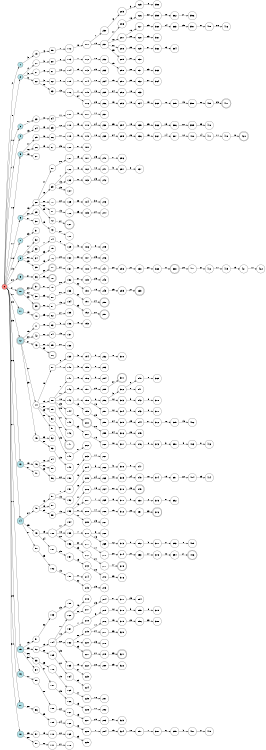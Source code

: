 digraph APTA {
__start0 [label="" shape="none"];

rankdir=LR;
size="8,5";

s0 [style="filled", color="black", fillcolor="#ff817b" shape="circle", label="0"];
s1 [style="filled", color="black", fillcolor="powderblue" shape="circle", label="1"];
s2 [style="filled", color="black", fillcolor="powderblue" shape="circle", label="2"];
s3 [style="filled", color="black", fillcolor="powderblue" shape="circle", label="3"];
s4 [style="filled", color="black", fillcolor="powderblue" shape="circle", label="4"];
s5 [style="filled", color="black", fillcolor="powderblue" shape="circle", label="5"];
s6 [style="filled", color="black", fillcolor="powderblue" shape="circle", label="6"];
s7 [style="filled", color="black", fillcolor="powderblue" shape="circle", label="7"];
s8 [style="filled", color="black", fillcolor="powderblue" shape="circle", label="8"];
s9 [style="rounded,filled", color="black", fillcolor="powderblue" shape="doublecircle", label="9"];
s10 [style="rounded,filled", color="black", fillcolor="powderblue" shape="doublecircle", label="10"];
s11 [style="filled", color="black", fillcolor="powderblue" shape="circle", label="11"];
s12 [style="rounded,filled", color="black", fillcolor="powderblue" shape="doublecircle", label="12"];
s13 [style="filled", color="black", fillcolor="powderblue" shape="circle", label="13"];
s14 [style="filled", color="black", fillcolor="powderblue" shape="circle", label="14"];
s15 [style="filled", color="black", fillcolor="powderblue" shape="circle", label="15"];
s16 [style="filled", color="black", fillcolor="powderblue" shape="circle", label="16"];
s17 [style="filled", color="black", fillcolor="powderblue" shape="circle", label="17"];
s18 [style="filled", color="black", fillcolor="powderblue" shape="circle", label="18"];
s19 [style="filled", color="black", fillcolor="white" shape="circle", label="19"];
s20 [style="filled", color="black", fillcolor="white" shape="circle", label="20"];
s21 [style="filled", color="black", fillcolor="white" shape="circle", label="21"];
s22 [style="filled", color="black", fillcolor="white" shape="circle", label="22"];
s23 [style="filled", color="black", fillcolor="white" shape="circle", label="23"];
s24 [style="filled", color="black", fillcolor="white" shape="circle", label="24"];
s25 [style="filled", color="black", fillcolor="white" shape="circle", label="25"];
s26 [style="filled", color="black", fillcolor="white" shape="circle", label="26"];
s27 [style="filled", color="black", fillcolor="white" shape="circle", label="27"];
s28 [style="filled", color="black", fillcolor="white" shape="circle", label="28"];
s29 [style="filled", color="black", fillcolor="white" shape="circle", label="29"];
s30 [style="filled", color="black", fillcolor="white" shape="circle", label="30"];
s31 [style="filled", color="black", fillcolor="white" shape="circle", label="31"];
s32 [style="filled", color="black", fillcolor="white" shape="circle", label="32"];
s33 [style="filled", color="black", fillcolor="white" shape="circle", label="33"];
s34 [style="filled", color="black", fillcolor="white" shape="circle", label="34"];
s35 [style="filled", color="black", fillcolor="white" shape="circle", label="35"];
s36 [style="filled", color="black", fillcolor="white" shape="circle", label="36"];
s37 [style="rounded,filled", color="black", fillcolor="white" shape="doublecircle", label="37"];
s38 [style="filled", color="black", fillcolor="white" shape="circle", label="38"];
s39 [style="rounded,filled", color="black", fillcolor="white" shape="doublecircle", label="39"];
s40 [style="filled", color="black", fillcolor="white" shape="circle", label="40"];
s41 [style="filled", color="black", fillcolor="white" shape="circle", label="41"];
s42 [style="filled", color="black", fillcolor="white" shape="circle", label="42"];
s43 [style="filled", color="black", fillcolor="white" shape="circle", label="43"];
s44 [style="filled", color="black", fillcolor="white" shape="circle", label="44"];
s45 [style="filled", color="black", fillcolor="white" shape="circle", label="45"];
s46 [style="filled", color="black", fillcolor="white" shape="circle", label="46"];
s47 [style="filled", color="black", fillcolor="white" shape="circle", label="47"];
s48 [style="filled", color="black", fillcolor="white" shape="circle", label="48"];
s49 [style="filled", color="black", fillcolor="white" shape="circle", label="49"];
s50 [style="filled", color="black", fillcolor="white" shape="circle", label="50"];
s51 [style="filled", color="black", fillcolor="white" shape="circle", label="51"];
s52 [style="filled", color="black", fillcolor="white" shape="circle", label="52"];
s53 [style="filled", color="black", fillcolor="white" shape="circle", label="53"];
s54 [style="filled", color="black", fillcolor="white" shape="circle", label="54"];
s55 [style="filled", color="black", fillcolor="white" shape="circle", label="55"];
s56 [style="filled", color="black", fillcolor="white" shape="circle", label="56"];
s57 [style="filled", color="black", fillcolor="white" shape="circle", label="57"];
s58 [style="filled", color="black", fillcolor="white" shape="circle", label="58"];
s59 [style="filled", color="black", fillcolor="white" shape="circle", label="59"];
s60 [style="filled", color="black", fillcolor="white" shape="circle", label="60"];
s61 [style="filled", color="black", fillcolor="white" shape="circle", label="61"];
s62 [style="filled", color="black", fillcolor="white" shape="circle", label="62"];
s63 [style="filled", color="black", fillcolor="white" shape="circle", label="63"];
s64 [style="filled", color="black", fillcolor="white" shape="circle", label="64"];
s65 [style="filled", color="black", fillcolor="white" shape="circle", label="65"];
s66 [style="filled", color="black", fillcolor="white" shape="circle", label="66"];
s67 [style="filled", color="black", fillcolor="white" shape="circle", label="67"];
s68 [style="filled", color="black", fillcolor="white" shape="circle", label="68"];
s69 [style="filled", color="black", fillcolor="white" shape="circle", label="69"];
s70 [style="filled", color="black", fillcolor="white" shape="circle", label="70"];
s71 [style="filled", color="black", fillcolor="white" shape="circle", label="71"];
s72 [style="filled", color="black", fillcolor="white" shape="circle", label="72"];
s73 [style="filled", color="black", fillcolor="white" shape="circle", label="73"];
s74 [style="filled", color="black", fillcolor="white" shape="circle", label="74"];
s75 [style="filled", color="black", fillcolor="white" shape="circle", label="75"];
s76 [style="filled", color="black", fillcolor="white" shape="circle", label="76"];
s77 [style="rounded,filled", color="black", fillcolor="white" shape="doublecircle", label="77"];
s78 [style="rounded,filled", color="black", fillcolor="white" shape="doublecircle", label="78"];
s79 [style="filled", color="black", fillcolor="white" shape="circle", label="79"];
s80 [style="filled", color="black", fillcolor="white" shape="circle", label="80"];
s81 [style="filled", color="black", fillcolor="white" shape="circle", label="81"];
s82 [style="filled", color="black", fillcolor="white" shape="circle", label="82"];
s83 [style="filled", color="black", fillcolor="white" shape="circle", label="83"];
s84 [style="filled", color="black", fillcolor="white" shape="circle", label="84"];
s85 [style="filled", color="black", fillcolor="white" shape="circle", label="85"];
s86 [style="rounded,filled", color="black", fillcolor="white" shape="doublecircle", label="86"];
s87 [style="filled", color="black", fillcolor="white" shape="circle", label="87"];
s88 [style="filled", color="black", fillcolor="white" shape="circle", label="88"];
s89 [style="filled", color="black", fillcolor="white" shape="circle", label="89"];
s90 [style="filled", color="black", fillcolor="white" shape="circle", label="90"];
s91 [style="filled", color="black", fillcolor="white" shape="circle", label="91"];
s92 [style="filled", color="black", fillcolor="white" shape="circle", label="92"];
s93 [style="filled", color="black", fillcolor="white" shape="circle", label="93"];
s94 [style="filled", color="black", fillcolor="white" shape="circle", label="94"];
s95 [style="filled", color="black", fillcolor="white" shape="circle", label="95"];
s96 [style="filled", color="black", fillcolor="white" shape="circle", label="96"];
s97 [style="filled", color="black", fillcolor="white" shape="circle", label="97"];
s98 [style="filled", color="black", fillcolor="white" shape="circle", label="98"];
s99 [style="filled", color="black", fillcolor="white" shape="circle", label="99"];
s100 [style="filled", color="black", fillcolor="white" shape="circle", label="100"];
s101 [style="filled", color="black", fillcolor="white" shape="circle", label="101"];
s102 [style="filled", color="black", fillcolor="white" shape="circle", label="102"];
s103 [style="filled", color="black", fillcolor="white" shape="circle", label="103"];
s104 [style="filled", color="black", fillcolor="white" shape="circle", label="104"];
s105 [style="filled", color="black", fillcolor="white" shape="circle", label="105"];
s106 [style="filled", color="black", fillcolor="white" shape="circle", label="106"];
s107 [style="filled", color="black", fillcolor="white" shape="circle", label="107"];
s108 [style="filled", color="black", fillcolor="white" shape="circle", label="108"];
s109 [style="filled", color="black", fillcolor="white" shape="circle", label="109"];
s110 [style="filled", color="black", fillcolor="white" shape="circle", label="110"];
s111 [style="filled", color="black", fillcolor="white" shape="circle", label="111"];
s112 [style="filled", color="black", fillcolor="white" shape="circle", label="112"];
s113 [style="filled", color="black", fillcolor="white" shape="circle", label="113"];
s114 [style="filled", color="black", fillcolor="white" shape="circle", label="114"];
s115 [style="filled", color="black", fillcolor="white" shape="circle", label="115"];
s116 [style="filled", color="black", fillcolor="white" shape="circle", label="116"];
s117 [style="filled", color="black", fillcolor="white" shape="circle", label="117"];
s118 [style="filled", color="black", fillcolor="white" shape="circle", label="118"];
s119 [style="filled", color="black", fillcolor="white" shape="circle", label="119"];
s120 [style="filled", color="black", fillcolor="white" shape="circle", label="120"];
s121 [style="filled", color="black", fillcolor="white" shape="circle", label="121"];
s122 [style="filled", color="black", fillcolor="white" shape="circle", label="122"];
s123 [style="filled", color="black", fillcolor="white" shape="circle", label="123"];
s124 [style="filled", color="black", fillcolor="white" shape="circle", label="124"];
s125 [style="filled", color="black", fillcolor="white" shape="circle", label="125"];
s126 [style="filled", color="black", fillcolor="white" shape="circle", label="126"];
s127 [style="rounded,filled", color="black", fillcolor="white" shape="doublecircle", label="127"];
s128 [style="filled", color="black", fillcolor="white" shape="circle", label="128"];
s129 [style="filled", color="black", fillcolor="white" shape="circle", label="129"];
s130 [style="filled", color="black", fillcolor="white" shape="circle", label="130"];
s131 [style="filled", color="black", fillcolor="white" shape="circle", label="131"];
s132 [style="filled", color="black", fillcolor="white" shape="circle", label="132"];
s133 [style="filled", color="black", fillcolor="white" shape="circle", label="133"];
s134 [style="filled", color="black", fillcolor="white" shape="circle", label="134"];
s135 [style="filled", color="black", fillcolor="white" shape="circle", label="135"];
s136 [style="filled", color="black", fillcolor="white" shape="circle", label="136"];
s137 [style="filled", color="black", fillcolor="white" shape="circle", label="137"];
s138 [style="filled", color="black", fillcolor="white" shape="circle", label="138"];
s139 [style="filled", color="black", fillcolor="white" shape="circle", label="139"];
s140 [style="filled", color="black", fillcolor="white" shape="circle", label="140"];
s141 [style="filled", color="black", fillcolor="white" shape="circle", label="141"];
s142 [style="filled", color="black", fillcolor="white" shape="circle", label="142"];
s143 [style="filled", color="black", fillcolor="white" shape="circle", label="143"];
s144 [style="filled", color="black", fillcolor="white" shape="circle", label="144"];
s145 [style="filled", color="black", fillcolor="white" shape="circle", label="145"];
s146 [style="filled", color="black", fillcolor="white" shape="circle", label="146"];
s147 [style="rounded,filled", color="black", fillcolor="white" shape="doublecircle", label="147"];
s148 [style="filled", color="black", fillcolor="white" shape="circle", label="148"];
s149 [style="filled", color="black", fillcolor="white" shape="circle", label="149"];
s150 [style="filled", color="black", fillcolor="white" shape="circle", label="150"];
s151 [style="filled", color="black", fillcolor="white" shape="circle", label="151"];
s152 [style="filled", color="black", fillcolor="white" shape="circle", label="152"];
s153 [style="filled", color="black", fillcolor="white" shape="circle", label="153"];
s154 [style="filled", color="black", fillcolor="white" shape="circle", label="154"];
s155 [style="filled", color="black", fillcolor="white" shape="circle", label="155"];
s156 [style="filled", color="black", fillcolor="white" shape="circle", label="156"];
s157 [style="filled", color="black", fillcolor="white" shape="circle", label="157"];
s158 [style="filled", color="black", fillcolor="white" shape="circle", label="158"];
s159 [style="filled", color="black", fillcolor="white" shape="circle", label="159"];
s160 [style="rounded,filled", color="black", fillcolor="white" shape="doublecircle", label="160"];
s161 [style="filled", color="black", fillcolor="white" shape="circle", label="161"];
s162 [style="filled", color="black", fillcolor="white" shape="circle", label="162"];
s163 [style="filled", color="black", fillcolor="white" shape="circle", label="163"];
s164 [style="filled", color="black", fillcolor="white" shape="circle", label="164"];
s165 [style="filled", color="black", fillcolor="white" shape="circle", label="165"];
s166 [style="filled", color="black", fillcolor="white" shape="circle", label="166"];
s167 [style="filled", color="black", fillcolor="white" shape="circle", label="167"];
s168 [style="filled", color="black", fillcolor="white" shape="circle", label="168"];
s169 [style="filled", color="black", fillcolor="white" shape="circle", label="169"];
s170 [style="filled", color="black", fillcolor="white" shape="circle", label="170"];
s171 [style="filled", color="black", fillcolor="white" shape="circle", label="171"];
s172 [style="filled", color="black", fillcolor="white" shape="circle", label="172"];
s173 [style="filled", color="black", fillcolor="white" shape="circle", label="173"];
s174 [style="filled", color="black", fillcolor="white" shape="circle", label="174"];
s175 [style="filled", color="black", fillcolor="white" shape="circle", label="175"];
s176 [style="filled", color="black", fillcolor="white" shape="circle", label="176"];
s177 [style="filled", color="black", fillcolor="white" shape="circle", label="177"];
s178 [style="filled", color="black", fillcolor="white" shape="circle", label="178"];
s179 [style="filled", color="black", fillcolor="white" shape="circle", label="179"];
s180 [style="filled", color="black", fillcolor="white" shape="circle", label="180"];
s181 [style="filled", color="black", fillcolor="white" shape="circle", label="181"];
s182 [style="filled", color="black", fillcolor="white" shape="circle", label="182"];
s183 [style="filled", color="black", fillcolor="white" shape="circle", label="183"];
s184 [style="filled", color="black", fillcolor="white" shape="circle", label="184"];
s185 [style="filled", color="black", fillcolor="white" shape="circle", label="185"];
s186 [style="filled", color="black", fillcolor="white" shape="circle", label="186"];
s187 [style="filled", color="black", fillcolor="white" shape="circle", label="187"];
s188 [style="filled", color="black", fillcolor="white" shape="circle", label="188"];
s189 [style="filled", color="black", fillcolor="white" shape="circle", label="189"];
s190 [style="filled", color="black", fillcolor="white" shape="circle", label="190"];
s191 [style="filled", color="black", fillcolor="white" shape="circle", label="191"];
s192 [style="filled", color="black", fillcolor="white" shape="circle", label="192"];
s193 [style="filled", color="black", fillcolor="white" shape="circle", label="193"];
s194 [style="filled", color="black", fillcolor="white" shape="circle", label="194"];
s195 [style="filled", color="black", fillcolor="white" shape="circle", label="195"];
s196 [style="filled", color="black", fillcolor="white" shape="circle", label="196"];
s197 [style="filled", color="black", fillcolor="white" shape="circle", label="197"];
s198 [style="filled", color="black", fillcolor="white" shape="circle", label="198"];
s199 [style="filled", color="black", fillcolor="white" shape="circle", label="199"];
s200 [style="rounded,filled", color="black", fillcolor="white" shape="doublecircle", label="200"];
s201 [style="filled", color="black", fillcolor="white" shape="circle", label="201"];
s202 [style="filled", color="black", fillcolor="white" shape="circle", label="202"];
s203 [style="filled", color="black", fillcolor="white" shape="circle", label="203"];
s204 [style="filled", color="black", fillcolor="white" shape="circle", label="204"];
s205 [style="filled", color="black", fillcolor="white" shape="circle", label="205"];
s206 [style="filled", color="black", fillcolor="white" shape="circle", label="206"];
s207 [style="filled", color="black", fillcolor="white" shape="circle", label="207"];
s208 [style="filled", color="black", fillcolor="white" shape="circle", label="208"];
s209 [style="filled", color="black", fillcolor="white" shape="circle", label="209"];
s210 [style="filled", color="black", fillcolor="white" shape="circle", label="210"];
s211 [style="filled", color="black", fillcolor="white" shape="circle", label="211"];
s212 [style="filled", color="black", fillcolor="white" shape="circle", label="212"];
s213 [style="filled", color="black", fillcolor="white" shape="circle", label="213"];
s214 [style="filled", color="black", fillcolor="white" shape="circle", label="214"];
s215 [style="filled", color="black", fillcolor="white" shape="circle", label="215"];
s216 [style="filled", color="black", fillcolor="white" shape="circle", label="216"];
s217 [style="filled", color="black", fillcolor="white" shape="circle", label="217"];
s218 [style="filled", color="black", fillcolor="white" shape="circle", label="218"];
s219 [style="filled", color="black", fillcolor="white" shape="circle", label="219"];
s220 [style="filled", color="black", fillcolor="white" shape="circle", label="220"];
s221 [style="rounded,filled", color="black", fillcolor="white" shape="doublecircle", label="221"];
s222 [style="filled", color="black", fillcolor="white" shape="circle", label="222"];
s223 [style="filled", color="black", fillcolor="white" shape="circle", label="223"];
s224 [style="filled", color="black", fillcolor="white" shape="circle", label="224"];
s225 [style="filled", color="black", fillcolor="white" shape="circle", label="225"];
s226 [style="filled", color="black", fillcolor="white" shape="circle", label="226"];
s227 [style="filled", color="black", fillcolor="white" shape="circle", label="227"];
s228 [style="filled", color="black", fillcolor="white" shape="circle", label="228"];
s229 [style="filled", color="black", fillcolor="white" shape="circle", label="229"];
s230 [style="filled", color="black", fillcolor="white" shape="circle", label="230"];
s231 [style="filled", color="black", fillcolor="white" shape="circle", label="231"];
s232 [style="filled", color="black", fillcolor="white" shape="circle", label="232"];
s233 [style="filled", color="black", fillcolor="white" shape="circle", label="233"];
s234 [style="filled", color="black", fillcolor="white" shape="circle", label="234"];
s235 [style="filled", color="black", fillcolor="white" shape="circle", label="235"];
s236 [style="filled", color="black", fillcolor="white" shape="circle", label="236"];
s237 [style="filled", color="black", fillcolor="white" shape="circle", label="237"];
s238 [style="filled", color="black", fillcolor="white" shape="circle", label="238"];
s239 [style="filled", color="black", fillcolor="white" shape="circle", label="239"];
s240 [style="filled", color="black", fillcolor="white" shape="circle", label="240"];
s241 [style="filled", color="black", fillcolor="white" shape="circle", label="241"];
s242 [style="filled", color="black", fillcolor="white" shape="circle", label="242"];
s243 [style="filled", color="black", fillcolor="white" shape="circle", label="243"];
s244 [style="filled", color="black", fillcolor="white" shape="circle", label="244"];
s245 [style="filled", color="black", fillcolor="white" shape="circle", label="245"];
s246 [style="filled", color="black", fillcolor="white" shape="circle", label="246"];
s247 [style="filled", color="black", fillcolor="white" shape="circle", label="247"];
s248 [style="filled", color="black", fillcolor="white" shape="circle", label="248"];
s249 [style="filled", color="black", fillcolor="white" shape="circle", label="249"];
s250 [style="rounded,filled", color="black", fillcolor="white" shape="doublecircle", label="250"];
s251 [style="rounded,filled", color="black", fillcolor="white" shape="doublecircle", label="251"];
s252 [style="filled", color="black", fillcolor="white" shape="circle", label="252"];
s253 [style="filled", color="black", fillcolor="white" shape="circle", label="253"];
s254 [style="filled", color="black", fillcolor="white" shape="circle", label="254"];
s255 [style="filled", color="black", fillcolor="white" shape="circle", label="255"];
s256 [style="filled", color="black", fillcolor="white" shape="circle", label="256"];
s257 [style="filled", color="black", fillcolor="white" shape="circle", label="257"];
s258 [style="filled", color="black", fillcolor="white" shape="circle", label="258"];
s259 [style="filled", color="black", fillcolor="white" shape="circle", label="259"];
s260 [style="filled", color="black", fillcolor="white" shape="circle", label="260"];
s261 [style="filled", color="black", fillcolor="white" shape="circle", label="261"];
s262 [style="filled", color="black", fillcolor="white" shape="circle", label="262"];
s263 [style="filled", color="black", fillcolor="white" shape="circle", label="263"];
s264 [style="filled", color="black", fillcolor="white" shape="circle", label="264"];
s265 [style="filled", color="black", fillcolor="white" shape="circle", label="265"];
s266 [style="filled", color="black", fillcolor="white" shape="circle", label="266"];
s267 [style="filled", color="black", fillcolor="white" shape="circle", label="267"];
s268 [style="filled", color="black", fillcolor="white" shape="circle", label="268"];
s269 [style="filled", color="black", fillcolor="white" shape="circle", label="269"];
s270 [style="filled", color="black", fillcolor="white" shape="circle", label="270"];
s271 [style="filled", color="black", fillcolor="white" shape="circle", label="271"];
s272 [style="filled", color="black", fillcolor="white" shape="circle", label="272"];
s273 [style="filled", color="black", fillcolor="white" shape="circle", label="273"];
s274 [style="filled", color="black", fillcolor="white" shape="circle", label="274"];
s275 [style="filled", color="black", fillcolor="white" shape="circle", label="275"];
s276 [style="filled", color="black", fillcolor="white" shape="circle", label="276"];
s277 [style="filled", color="black", fillcolor="white" shape="circle", label="277"];
s278 [style="filled", color="black", fillcolor="white" shape="circle", label="278"];
s279 [style="filled", color="black", fillcolor="white" shape="circle", label="279"];
s280 [style="filled", color="black", fillcolor="white" shape="circle", label="280"];
s281 [style="filled", color="black", fillcolor="white" shape="circle", label="281"];
s282 [style="filled", color="black", fillcolor="white" shape="circle", label="282"];
s283 [style="filled", color="black", fillcolor="white" shape="circle", label="283"];
s284 [style="filled", color="black", fillcolor="white" shape="circle", label="284"];
s285 [style="filled", color="black", fillcolor="white" shape="circle", label="285"];
s286 [style="filled", color="black", fillcolor="white" shape="circle", label="286"];
s287 [style="filled", color="black", fillcolor="white" shape="circle", label="287"];
s288 [style="filled", color="black", fillcolor="white" shape="circle", label="288"];
s289 [style="filled", color="black", fillcolor="white" shape="circle", label="289"];
s290 [style="filled", color="black", fillcolor="white" shape="circle", label="290"];
s291 [style="filled", color="black", fillcolor="white" shape="circle", label="291"];
s292 [style="filled", color="black", fillcolor="white" shape="circle", label="292"];
s293 [style="filled", color="black", fillcolor="white" shape="circle", label="293"];
s294 [style="filled", color="black", fillcolor="white" shape="circle", label="294"];
s295 [style="filled", color="black", fillcolor="white" shape="circle", label="295"];
s296 [style="filled", color="black", fillcolor="white" shape="circle", label="296"];
s297 [style="filled", color="black", fillcolor="white" shape="circle", label="297"];
s298 [style="filled", color="black", fillcolor="white" shape="circle", label="298"];
s299 [style="filled", color="black", fillcolor="white" shape="circle", label="299"];
s300 [style="filled", color="black", fillcolor="white" shape="circle", label="300"];
s301 [style="rounded,filled", color="black", fillcolor="white" shape="doublecircle", label="301"];
s302 [style="filled", color="black", fillcolor="white" shape="circle", label="302"];
s303 [style="filled", color="black", fillcolor="white" shape="circle", label="303"];
s304 [style="filled", color="black", fillcolor="white" shape="circle", label="304"];
s305 [style="filled", color="black", fillcolor="white" shape="circle", label="305"];
s306 [style="filled", color="black", fillcolor="white" shape="circle", label="306"];
s307 [style="filled", color="black", fillcolor="white" shape="circle", label="307"];
s308 [style="filled", color="black", fillcolor="white" shape="circle", label="308"];
s309 [style="filled", color="black", fillcolor="white" shape="circle", label="309"];
s310 [style="filled", color="black", fillcolor="white" shape="circle", label="310"];
s311 [style="filled", color="black", fillcolor="white" shape="circle", label="311"];
s312 [style="filled", color="black", fillcolor="white" shape="circle", label="312"];
s313 [style="filled", color="black", fillcolor="white" shape="circle", label="313"];
s314 [style="filled", color="black", fillcolor="white" shape="circle", label="314"];
s315 [style="rounded,filled", color="black", fillcolor="white" shape="doublecircle", label="315"];
s316 [style="filled", color="black", fillcolor="white" shape="circle", label="316"];
s317 [style="filled", color="black", fillcolor="white" shape="circle", label="317"];
s318 [style="filled", color="black", fillcolor="white" shape="circle", label="318"];
s319 [style="filled", color="black", fillcolor="white" shape="circle", label="319"];
s320 [style="filled", color="black", fillcolor="white" shape="circle", label="320"];
s321 [style="rounded,filled", color="black", fillcolor="white" shape="doublecircle", label="321"];
s322 [style="filled", color="black", fillcolor="white" shape="circle", label="322"];
s323 [style="filled", color="black", fillcolor="white" shape="circle", label="323"];
s324 [style="filled", color="black", fillcolor="white" shape="circle", label="324"];
s325 [style="filled", color="black", fillcolor="white" shape="circle", label="325"];
s326 [style="filled", color="black", fillcolor="white" shape="circle", label="326"];
s327 [style="filled", color="black", fillcolor="white" shape="circle", label="327"];
s328 [style="filled", color="black", fillcolor="white" shape="circle", label="328"];
s329 [style="filled", color="black", fillcolor="white" shape="circle", label="329"];
s330 [style="filled", color="black", fillcolor="white" shape="circle", label="330"];
s331 [style="filled", color="black", fillcolor="white" shape="circle", label="331"];
s332 [style="filled", color="black", fillcolor="white" shape="circle", label="332"];
s333 [style="filled", color="black", fillcolor="white" shape="circle", label="333"];
s334 [style="filled", color="black", fillcolor="white" shape="circle", label="334"];
s335 [style="filled", color="black", fillcolor="white" shape="circle", label="335"];
s336 [style="filled", color="black", fillcolor="white" shape="circle", label="336"];
s337 [style="filled", color="black", fillcolor="white" shape="circle", label="337"];
s338 [style="filled", color="black", fillcolor="white" shape="circle", label="338"];
s339 [style="rounded,filled", color="black", fillcolor="white" shape="doublecircle", label="339"];
s340 [style="filled", color="black", fillcolor="white" shape="circle", label="340"];
s341 [style="filled", color="black", fillcolor="white" shape="circle", label="341"];
s342 [style="filled", color="black", fillcolor="white" shape="circle", label="342"];
s343 [style="filled", color="black", fillcolor="white" shape="circle", label="343"];
s344 [style="filled", color="black", fillcolor="white" shape="circle", label="344"];
s345 [style="filled", color="black", fillcolor="white" shape="circle", label="345"];
s346 [style="filled", color="black", fillcolor="white" shape="circle", label="346"];
s347 [style="filled", color="black", fillcolor="white" shape="circle", label="347"];
s348 [style="filled", color="black", fillcolor="white" shape="circle", label="348"];
s349 [style="rounded,filled", color="black", fillcolor="white" shape="doublecircle", label="349"];
s350 [style="filled", color="black", fillcolor="white" shape="circle", label="350"];
s351 [style="filled", color="black", fillcolor="white" shape="circle", label="351"];
s352 [style="filled", color="black", fillcolor="white" shape="circle", label="352"];
s353 [style="filled", color="black", fillcolor="white" shape="circle", label="353"];
s354 [style="filled", color="black", fillcolor="white" shape="circle", label="354"];
s355 [style="filled", color="black", fillcolor="white" shape="circle", label="355"];
s356 [style="filled", color="black", fillcolor="white" shape="circle", label="356"];
s357 [style="filled", color="black", fillcolor="white" shape="circle", label="357"];
s358 [style="filled", color="black", fillcolor="white" shape="circle", label="358"];
s359 [style="filled", color="black", fillcolor="white" shape="circle", label="359"];
s360 [style="filled", color="black", fillcolor="white" shape="circle", label="360"];
s361 [style="filled", color="black", fillcolor="white" shape="circle", label="361"];
s362 [style="filled", color="black", fillcolor="white" shape="circle", label="362"];
s363 [style="filled", color="black", fillcolor="white" shape="circle", label="363"];
s364 [style="filled", color="black", fillcolor="white" shape="circle", label="364"];
s365 [style="filled", color="black", fillcolor="white" shape="circle", label="365"];
s366 [style="filled", color="black", fillcolor="white" shape="circle", label="366"];
s367 [style="filled", color="black", fillcolor="white" shape="circle", label="367"];
s368 [style="filled", color="black", fillcolor="white" shape="circle", label="368"];
s369 [style="filled", color="black", fillcolor="white" shape="circle", label="369"];
s370 [style="filled", color="black", fillcolor="white" shape="circle", label="370"];
s371 [style="filled", color="black", fillcolor="white" shape="circle", label="371"];
s372 [style="filled", color="black", fillcolor="white" shape="circle", label="372"];
s373 [style="filled", color="black", fillcolor="white" shape="circle", label="373"];
s374 [style="filled", color="black", fillcolor="white" shape="circle", label="374"];
s375 [style="filled", color="black", fillcolor="white" shape="circle", label="375"];
s376 [style="rounded,filled", color="black", fillcolor="white" shape="doublecircle", label="376"];
s377 [style="filled", color="black", fillcolor="white" shape="circle", label="377"];
s378 [style="filled", color="black", fillcolor="white" shape="circle", label="378"];
s379 [style="filled", color="black", fillcolor="white" shape="circle", label="379"];
s380 [style="filled", color="black", fillcolor="white" shape="circle", label="380"];
s381 [style="filled", color="black", fillcolor="white" shape="circle", label="381"];
s382 [style="filled", color="black", fillcolor="white" shape="circle", label="382"];
s383 [style="filled", color="black", fillcolor="white" shape="circle", label="383"];
s384 [style="filled", color="black", fillcolor="white" shape="circle", label="384"];
s385 [style="filled", color="black", fillcolor="white" shape="circle", label="385"];
s386 [style="filled", color="black", fillcolor="white" shape="circle", label="386"];
s387 [style="filled", color="black", fillcolor="white" shape="circle", label="387"];
s388 [style="rounded,filled", color="black", fillcolor="white" shape="doublecircle", label="388"];
s389 [style="filled", color="black", fillcolor="white" shape="circle", label="389"];
s390 [style="filled", color="black", fillcolor="white" shape="circle", label="390"];
s391 [style="filled", color="black", fillcolor="white" shape="circle", label="391"];
s392 [style="filled", color="black", fillcolor="white" shape="circle", label="392"];
s393 [style="filled", color="black", fillcolor="white" shape="circle", label="393"];
s394 [style="filled", color="black", fillcolor="white" shape="circle", label="394"];
s395 [style="filled", color="black", fillcolor="white" shape="circle", label="395"];
s396 [style="filled", color="black", fillcolor="white" shape="circle", label="396"];
s397 [style="filled", color="black", fillcolor="white" shape="circle", label="397"];
s398 [style="filled", color="black", fillcolor="white" shape="circle", label="398"];
s399 [style="filled", color="black", fillcolor="white" shape="circle", label="399"];
s400 [style="filled", color="black", fillcolor="white" shape="circle", label="400"];
s401 [style="filled", color="black", fillcolor="white" shape="circle", label="401"];
s402 [style="filled", color="black", fillcolor="white" shape="circle", label="402"];
s403 [style="filled", color="black", fillcolor="white" shape="circle", label="403"];
s404 [style="filled", color="black", fillcolor="white" shape="circle", label="404"];
s405 [style="filled", color="black", fillcolor="white" shape="circle", label="405"];
s406 [style="rounded,filled", color="black", fillcolor="white" shape="doublecircle", label="406"];
s407 [style="filled", color="black", fillcolor="white" shape="circle", label="407"];
s408 [style="filled", color="black", fillcolor="white" shape="circle", label="408"];
s409 [style="filled", color="black", fillcolor="white" shape="circle", label="409"];
s410 [style="filled", color="black", fillcolor="white" shape="circle", label="410"];
s411 [style="filled", color="black", fillcolor="white" shape="circle", label="411"];
s412 [style="filled", color="black", fillcolor="white" shape="circle", label="412"];
s413 [style="filled", color="black", fillcolor="white" shape="circle", label="413"];
s414 [style="filled", color="black", fillcolor="white" shape="circle", label="414"];
s415 [style="filled", color="black", fillcolor="white" shape="circle", label="415"];
s416 [style="filled", color="black", fillcolor="white" shape="circle", label="416"];
s417 [style="rounded,filled", color="black", fillcolor="white" shape="doublecircle", label="417"];
s418 [style="filled", color="black", fillcolor="white" shape="circle", label="418"];
s419 [style="filled", color="black", fillcolor="white" shape="circle", label="419"];
s420 [style="rounded,filled", color="black", fillcolor="white" shape="doublecircle", label="420"];
s421 [style="filled", color="black", fillcolor="white" shape="circle", label="421"];
s422 [style="filled", color="black", fillcolor="white" shape="circle", label="422"];
s0 -> s1 [label="2"];
s0 -> s2 [label="8"];
s0 -> s3 [label="10"];
s0 -> s4 [label="14"];
s0 -> s5 [label="16"];
s0 -> s6 [label="17"];
s0 -> s7 [label="18"];
s0 -> s8 [label="19"];
s0 -> s9 [label="20"];
s0 -> s10 [label="21"];
s0 -> s11 [label="22"];
s0 -> s12 [label="23"];
s0 -> s13 [label="25"];
s0 -> s14 [label="26"];
s0 -> s15 [label="27"];
s0 -> s16 [label="28"];
s0 -> s17 [label="29"];
s0 -> s18 [label="30"];
s1 -> s19 [label="3"];
s2 -> s20 [label="2"];
s2 -> s21 [label="3"];
s2 -> s22 [label="9"];
s3 -> s23 [label="11"];
s4 -> s24 [label="15"];
s5 -> s25 [label="17"];
s5 -> s26 [label="18"];
s5 -> s27 [label="19"];
s6 -> s28 [label="19"];
s6 -> s29 [label="20"];
s6 -> s30 [label="27"];
s7 -> s31 [label="23"];
s8 -> s32 [label="17"];
s8 -> s33 [label="18"];
s8 -> s34 [label="22"];
s8 -> s35 [label="25"];
s9 -> s36 [label="21"];
s10 -> s37 [label="20"];
s10 -> s38 [label="22"];
s10 -> s39 [label="23"];
s11 -> s40 [label="19"];
s12 -> s41 [label="19"];
s12 -> s42 [label="20"];
s12 -> s43 [label="21"];
s12 -> s44 [label="22"];
s12 -> s45 [label="29"];
s13 -> s46 [label="19"];
s13 -> s47 [label="27"];
s14 -> s48 [label="24"];
s14 -> s49 [label="25"];
s14 -> s50 [label="27"];
s15 -> s51 [label="19"];
s15 -> s52 [label="25"];
s15 -> s53 [label="26"];
s15 -> s54 [label="30"];
s16 -> s55 [label="22"];
s17 -> s56 [label="28"];
s18 -> s57 [label="25"];
s18 -> s58 [label="28"];
s19 -> s59 [label="6"];
s20 -> s60 [label="3"];
s21 -> s61 [label="6"];
s22 -> s62 [label="3"];
s22 -> s63 [label="12"];
s23 -> s64 [label="10"];
s24 -> s65 [label="13"];
s25 -> s66 [label="16"];
s26 -> s67 [label="19"];
s28 -> s68 [label="17"];
s28 -> s69 [label="18"];
s28 -> s70 [label="20"];
s28 -> s71 [label="22"];
s28 -> s72 [label="25"];
s29 -> s73 [label="19"];
s33 -> s74 [label="7"];
s34 -> s75 [label="23"];
s35 -> s76 [label="19"];
s36 -> s77 [label="20"];
s36 -> s78 [label="23"];
s37 -> s79 [label="21"];
s38 -> s80 [label="23"];
s39 -> s81 [label="22"];
s40 -> s82 [label="25"];
s41 -> s83 [label="18"];
s42 -> s84 [label="22"];
s43 -> s85 [label="20"];
s43 -> s86 [label="23"];
s44 -> s87 [label="18"];
s44 -> s88 [label="19"];
s44 -> s89 [label="20"];
s44 -> s90 [label="23"];
s44 -> s91 [label="28"];
s45 -> s92 [label="23"];
s45 -> s93 [label="28"];
s46 -> s94 [label="18"];
s46 -> s95 [label="22"];
s46 -> s96 [label="23"];
s48 -> s97 [label="18"];
s48 -> s98 [label="19"];
s48 -> s99 [label="25"];
s49 -> s100 [label="19"];
s49 -> s101 [label="24"];
s50 -> s102 [label="25"];
s51 -> s103 [label="22"];
s52 -> s104 [label="19"];
s52 -> s105 [label="28"];
s53 -> s106 [label="25"];
s53 -> s107 [label="27"];
s55 -> s108 [label="28"];
s56 -> s109 [label="25"];
s57 -> s110 [label="19"];
s58 -> s111 [label="22"];
s59 -> s112 [label="7"];
s60 -> s113 [label="6"];
s61 -> s114 [label="18"];
s62 -> s115 [label="6"];
s63 -> s116 [label="13"];
s64 -> s117 [label="11"];
s65 -> s118 [label="12"];
s66 -> s119 [label="17"];
s67 -> s120 [label="25"];
s68 -> s121 [label="20"];
s69 -> s122 [label="7"];
s69 -> s123 [label="19"];
s69 -> s124 [label="25"];
s70 -> s125 [label="22"];
s71 -> s126 [label="19"];
s72 -> s127 [label="27"];
s73 -> s128 [label="27"];
s74 -> s129 [label="6"];
s76 -> s130 [label="20"];
s77 -> s131 [label="21"];
s79 -> s132 [label="20"];
s80 -> s133 [label="21"];
s81 -> s134 [label="19"];
s82 -> s135 [label="27"];
s83 -> s136 [label="3"];
s84 -> s137 [label="19"];
s85 -> s138 [label="21"];
s87 -> s139 [label="6"];
s87 -> s140 [label="7"];
s88 -> s141 [label="7"];
s88 -> s142 [label="17"];
s88 -> s143 [label="18"];
s88 -> s144 [label="25"];
s88 -> s145 [label="28"];
s89 -> s146 [label="21"];
s90 -> s147 [label="21"];
s91 -> s148 [label="25"];
s93 -> s149 [label="25"];
s96 -> s150 [label="22"];
s97 -> s151 [label="7"];
s97 -> s152 [label="19"];
s99 -> s153 [label="19"];
s100 -> s154 [label="17"];
s100 -> s155 [label="18"];
s100 -> s156 [label="22"];
s101 -> s157 [label="25"];
s102 -> s158 [label="19"];
s103 -> s159 [label="23"];
s104 -> s160 [label="17"];
s104 -> s161 [label="18"];
s104 -> s162 [label="22"];
s104 -> s163 [label="25"];
s105 -> s164 [label="22"];
s106 -> s165 [label="19"];
s107 -> s166 [label="25"];
s108 -> s167 [label="22"];
s109 -> s168 [label="24"];
s110 -> s169 [label="22"];
s111 -> s170 [label="21"];
s112 -> s171 [label="18"];
s113 -> s172 [label="7"];
s114 -> s173 [label="19"];
s115 -> s174 [label="7"];
s116 -> s175 [label="7"];
s116 -> s176 [label="24"];
s117 -> s177 [label="10"];
s118 -> s178 [label="13"];
s119 -> s179 [label="16"];
s120 -> s180 [label="27"];
s121 -> s181 [label="19"];
s122 -> s182 [label="6"];
s123 -> s183 [label="22"];
s125 -> s184 [label="28"];
s126 -> s185 [label="25"];
s129 -> s186 [label="9"];
s130 -> s187 [label="22"];
s131 -> s188 [label="20"];
s132 -> s189 [label="21"];
s132 -> s190 [label="22"];
s133 -> s191 [label="20"];
s134 -> s192 [label="25"];
s136 -> s193 [label="8"];
s139 -> s194 [label="3"];
s140 -> s195 [label="3"];
s141 -> s196 [label="6"];
s142 -> s197 [label="19"];
s143 -> s198 [label="7"];
s143 -> s199 [label="19"];
s144 -> s200 [label="27"];
s145 -> s201 [label="25"];
s148 -> s202 [label="27"];
s150 -> s203 [label="19"];
s151 -> s204 [label="12"];
s152 -> s205 [label="18"];
s153 -> s206 [label="17"];
s153 -> s207 [label="18"];
s153 -> s208 [label="20"];
s153 -> s209 [label="22"];
s155 -> s210 [label="7"];
s156 -> s211 [label="20"];
s156 -> s212 [label="23"];
s157 -> s213 [label="19"];
s158 -> s214 [label="17"];
s158 -> s215 [label="22"];
s160 -> s216 [label="16"];
s160 -> s217 [label="20"];
s161 -> s218 [label="7"];
s162 -> s219 [label="20"];
s162 -> s220 [label="21"];
s162 -> s221 [label="23"];
s163 -> s222 [label="19"];
s163 -> s223 [label="27"];
s164 -> s224 [label="23"];
s165 -> s225 [label="17"];
s166 -> s226 [label="19"];
s167 -> s227 [label="19"];
s168 -> s228 [label="18"];
s169 -> s229 [label="23"];
s171 -> s230 [label="7"];
s171 -> s231 [label="19"];
s172 -> s232 [label="18"];
s173 -> s233 [label="23"];
s174 -> s234 [label="18"];
s175 -> s235 [label="13"];
s176 -> s236 [label="25"];
s177 -> s237 [label="11"];
s178 -> s238 [label="24"];
s179 -> s239 [label="18"];
s181 -> s240 [label="25"];
s182 -> s241 [label="12"];
s183 -> s242 [label="23"];
s184 -> s243 [label="30"];
s185 -> s244 [label="27"];
s186 -> s245 [label="8"];
s187 -> s246 [label="23"];
s188 -> s247 [label="21"];
s189 -> s248 [label="23"];
s190 -> s249 [label="19"];
s191 -> s250 [label="21"];
s192 -> s251 [label="27"];
s194 -> s252 [label="9"];
s195 -> s253 [label="8"];
s196 -> s254 [label="3"];
s197 -> s255 [label="25"];
s198 -> s256 [label="6"];
s198 -> s257 [label="13"];
s199 -> s258 [label="25"];
s200 -> s259 [label="26"];
s201 -> s260 [label="19"];
s203 -> s261 [label="17"];
s204 -> s262 [label="3"];
s205 -> s263 [label="24"];
s206 -> s264 [label="19"];
s207 -> s265 [label="7"];
s208 -> s266 [label="17"];
s209 -> s267 [label="23"];
s210 -> s268 [label="6"];
s210 -> s269 [label="13"];
s211 -> s270 [label="17"];
s212 -> s271 [label="21"];
s213 -> s272 [label="22"];
s215 -> s273 [label="23"];
s217 -> s274 [label="23"];
s218 -> s275 [label="6"];
s219 -> s276 [label="17"];
s219 -> s277 [label="21"];
s220 -> s278 [label="23"];
s221 -> s279 [label="21"];
s222 -> s280 [label="22"];
s225 -> s281 [label="16"];
s226 -> s282 [label="17"];
s227 -> s283 [label="25"];
s228 -> s284 [label="7"];
s230 -> s285 [label="6"];
s231 -> s286 [label="17"];
s231 -> s287 [label="18"];
s231 -> s288 [label="22"];
s231 -> s289 [label="25"];
s232 -> s290 [label="19"];
s234 -> s291 [label="19"];
s235 -> s292 [label="24"];
s236 -> s293 [label="19"];
s238 -> s294 [label="25"];
s239 -> s295 [label="24"];
s240 -> s296 [label="27"];
s241 -> s297 [label="9"];
s247 -> s298 [label="20"];
s249 -> s299 [label="25"];
s252 -> s300 [label="8"];
s255 -> s301 [label="27"];
s256 -> s302 [label="3"];
s256 -> s303 [label="12"];
s257 -> s304 [label="12"];
s258 -> s305 [label="24"];
s259 -> s306 [label="24"];
s260 -> s307 [label="18"];
s262 -> s308 [label="9"];
s263 -> s309 [label="18"];
s264 -> s310 [label="22"];
s265 -> s311 [label="6"];
s266 -> s312 [label="19"];
s269 -> s313 [label="12"];
s270 -> s314 [label="20"];
s271 -> s315 [label="17"];
s272 -> s316 [label="23"];
s274 -> s317 [label="21"];
s275 -> s318 [label="12"];
s276 -> s319 [label="19"];
s277 -> s320 [label="23"];
s279 -> s321 [label="23"];
s280 -> s322 [label="23"];
s283 -> s323 [label="27"];
s284 -> s324 [label="19"];
s285 -> s325 [label="3"];
s286 -> s326 [label="19"];
s287 -> s327 [label="19"];
s287 -> s328 [label="22"];
s288 -> s329 [label="23"];
s289 -> s330 [label="27"];
s290 -> s331 [label="22"];
s291 -> s332 [label="25"];
s292 -> s333 [label="18"];
s293 -> s334 [label="18"];
s294 -> s335 [label="19"];
s295 -> s336 [label="26"];
s297 -> s337 [label="8"];
s298 -> s338 [label="21"];
s299 -> s339 [label="27"];
s302 -> s340 [label="2"];
s302 -> s341 [label="8"];
s303 -> s342 [label="9"];
s304 -> s343 [label="9"];
s305 -> s344 [label="25"];
s306 -> s345 [label="26"];
s307 -> s346 [label="7"];
s308 -> s347 [label="8"];
s309 -> s348 [label="24"];
s310 -> s349 [label="23"];
s311 -> s350 [label="3"];
s312 -> s351 [label="22"];
s313 -> s352 [label="9"];
s314 -> s353 [label="21"];
s317 -> s354 [label="23"];
s318 -> s355 [label="9"];
s319 -> s356 [label="22"];
s324 -> s357 [label="18"];
s325 -> s358 [label="8"];
s326 -> s359 [label="22"];
s327 -> s360 [label="25"];
s328 -> s361 [label="23"];
s329 -> s362 [label="21"];
s331 -> s363 [label="23"];
s332 -> s364 [label="27"];
s334 -> s365 [label="19"];
s335 -> s366 [label="25"];
s336 -> s367 [label="15"];
s338 -> s368 [label="20"];
s340 -> s369 [label="8"];
s342 -> s370 [label="8"];
s343 -> s371 [label="8"];
s344 -> s372 [label="27"];
s346 -> s373 [label="6"];
s348 -> s374 [label="18"];
s350 -> s375 [label="2"];
s351 -> s376 [label="23"];
s352 -> s377 [label="3"];
s353 -> s378 [label="17"];
s355 -> s379 [label="8"];
s356 -> s380 [label="23"];
s357 -> s381 [label="7"];
s359 -> s382 [label="20"];
s360 -> s383 [label="24"];
s362 -> s384 [label="23"];
s365 -> s385 [label="22"];
s366 -> s386 [label="19"];
s367 -> s387 [label="14"];
s368 -> s388 [label="21"];
s372 -> s389 [label="26"];
s373 -> s390 [label="3"];
s374 -> s391 [label="19"];
s375 -> s392 [label="8"];
s377 -> s393 [label="2"];
s378 -> s394 [label="20"];
s381 -> s395 [label="6"];
s382 -> s396 [label="21"];
s383 -> s397 [label="25"];
s385 -> s398 [label="19"];
s386 -> s399 [label="22"];
s387 -> s400 [label="12"];
s388 -> s401 [label="20"];
s389 -> s402 [label="15"];
s390 -> s403 [label="9"];
s391 -> s404 [label="22"];
s393 -> s405 [label="8"];
s394 -> s406 [label="21"];
s395 -> s407 [label="3"];
s397 -> s408 [label="27"];
s398 -> s409 [label="22"];
s399 -> s410 [label="23"];
s400 -> s411 [label="14"];
s401 -> s412 [label="21"];
s403 -> s413 [label="8"];
s404 -> s414 [label="23"];
s407 -> s415 [label="2"];
s408 -> s416 [label="26"];
s409 -> s417 [label="23"];
s411 -> s418 [label="11"];
s412 -> s419 [label="17"];
s418 -> s420 [label="10"];
s419 -> s421 [label="19"];
s421 -> s422 [label="17"];

}